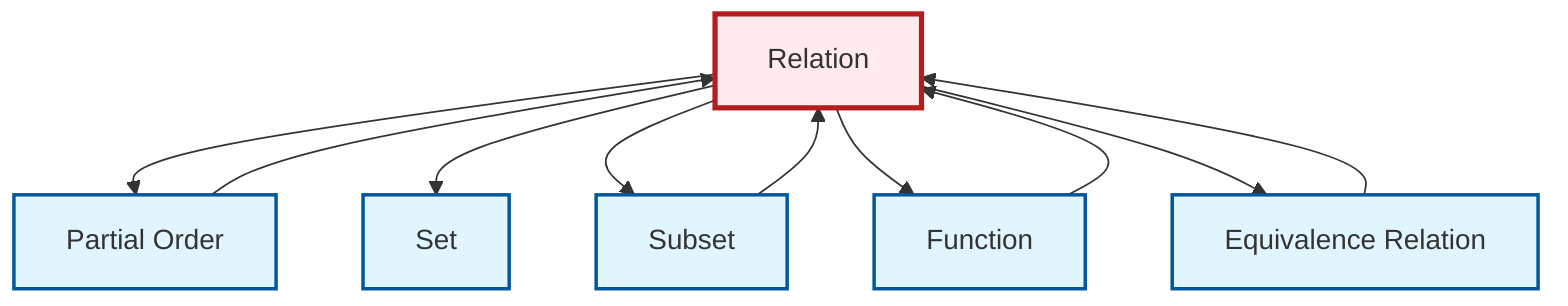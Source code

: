 graph TD
    classDef definition fill:#e1f5fe,stroke:#01579b,stroke-width:2px
    classDef theorem fill:#f3e5f5,stroke:#4a148c,stroke-width:2px
    classDef axiom fill:#fff3e0,stroke:#e65100,stroke-width:2px
    classDef example fill:#e8f5e9,stroke:#1b5e20,stroke-width:2px
    classDef current fill:#ffebee,stroke:#b71c1c,stroke-width:3px
    def-relation["Relation"]:::definition
    def-subset["Subset"]:::definition
    def-set["Set"]:::definition
    def-function["Function"]:::definition
    def-partial-order["Partial Order"]:::definition
    def-equivalence-relation["Equivalence Relation"]:::definition
    def-relation --> def-partial-order
    def-relation --> def-set
    def-relation --> def-subset
    def-partial-order --> def-relation
    def-function --> def-relation
    def-relation --> def-function
    def-equivalence-relation --> def-relation
    def-relation --> def-equivalence-relation
    def-subset --> def-relation
    class def-relation current